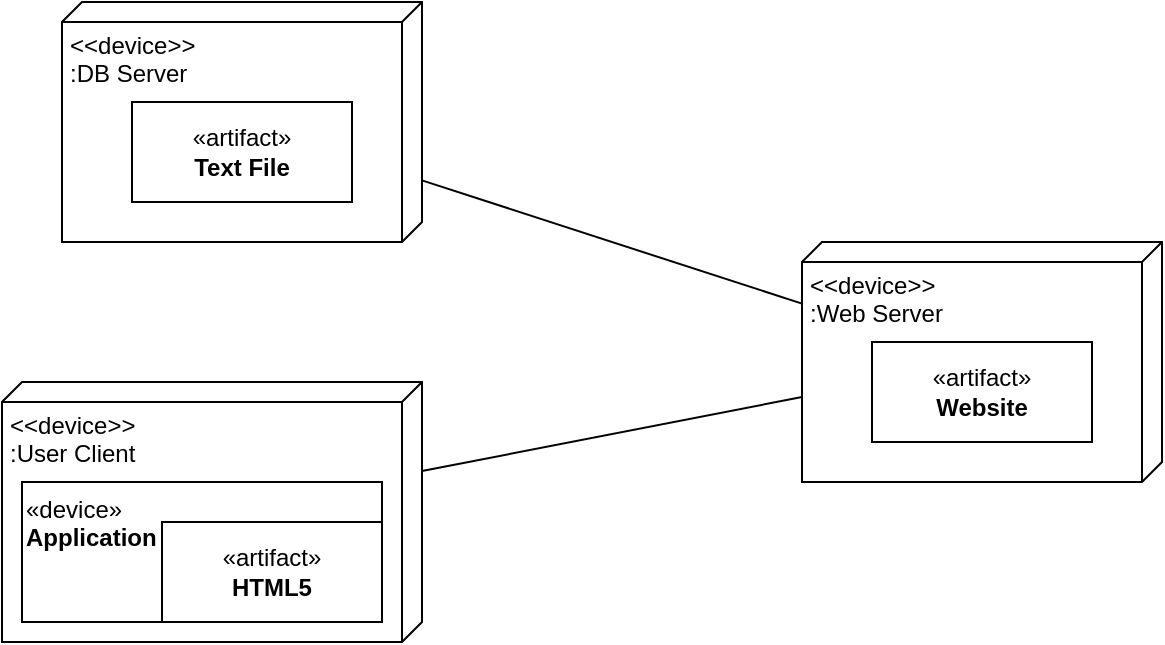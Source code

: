 <mxfile version="24.8.6">
  <diagram name="Page-1" id="2RgFvJZ56b2tRC2o2Oht">
    <mxGraphModel dx="794" dy="420" grid="1" gridSize="10" guides="1" tooltips="1" connect="1" arrows="1" fold="1" page="1" pageScale="1" pageWidth="850" pageHeight="1100" math="0" shadow="0">
      <root>
        <mxCell id="0" />
        <mxCell id="1" parent="0" />
        <mxCell id="X8aGXZLYWT5mc5Aefz2K-1" value="&amp;lt;&amp;lt;device&amp;gt;&amp;gt;&lt;div&gt;:DB Server&lt;/div&gt;" style="verticalAlign=top;align=left;spacingTop=8;spacingLeft=2;spacingRight=12;shape=cube;size=10;direction=south;fontStyle=0;html=1;whiteSpace=wrap;" vertex="1" parent="1">
          <mxGeometry x="140" y="90" width="180" height="120" as="geometry" />
        </mxCell>
        <mxCell id="X8aGXZLYWT5mc5Aefz2K-2" value="&amp;lt;&amp;lt;device&amp;gt;&amp;gt;&lt;div&gt;:Web Server&lt;/div&gt;" style="verticalAlign=top;align=left;spacingTop=8;spacingLeft=2;spacingRight=12;shape=cube;size=10;direction=south;fontStyle=0;html=1;whiteSpace=wrap;" vertex="1" parent="1">
          <mxGeometry x="510" y="210" width="180" height="120" as="geometry" />
        </mxCell>
        <mxCell id="X8aGXZLYWT5mc5Aefz2K-4" value="" style="endArrow=none;html=1;rounded=0;" edge="1" parent="1" source="X8aGXZLYWT5mc5Aefz2K-1" target="X8aGXZLYWT5mc5Aefz2K-2">
          <mxGeometry relative="1" as="geometry">
            <mxPoint x="300" y="260" as="sourcePoint" />
            <mxPoint x="460" y="260" as="targetPoint" />
          </mxGeometry>
        </mxCell>
        <mxCell id="X8aGXZLYWT5mc5Aefz2K-5" value="&amp;lt;&amp;lt;device&amp;gt;&amp;gt;&lt;div&gt;:User Client&lt;/div&gt;" style="verticalAlign=top;align=left;spacingTop=8;spacingLeft=2;spacingRight=12;shape=cube;size=10;direction=south;fontStyle=0;html=1;whiteSpace=wrap;" vertex="1" parent="1">
          <mxGeometry x="110" y="280" width="210" height="130" as="geometry" />
        </mxCell>
        <mxCell id="X8aGXZLYWT5mc5Aefz2K-6" value="" style="endArrow=none;html=1;rounded=0;" edge="1" parent="1" source="X8aGXZLYWT5mc5Aefz2K-5" target="X8aGXZLYWT5mc5Aefz2K-2">
          <mxGeometry relative="1" as="geometry">
            <mxPoint x="330" y="189" as="sourcePoint" />
            <mxPoint x="520" y="251" as="targetPoint" />
          </mxGeometry>
        </mxCell>
        <mxCell id="X8aGXZLYWT5mc5Aefz2K-7" value="«artifact»&lt;br&gt;&lt;b&gt;Text File&lt;/b&gt;" style="html=1;whiteSpace=wrap;" vertex="1" parent="1">
          <mxGeometry x="175" y="140" width="110" height="50" as="geometry" />
        </mxCell>
        <mxCell id="X8aGXZLYWT5mc5Aefz2K-8" value="«artifact»&lt;br&gt;&lt;b&gt;Website&lt;/b&gt;" style="html=1;whiteSpace=wrap;" vertex="1" parent="1">
          <mxGeometry x="545" y="260" width="110" height="50" as="geometry" />
        </mxCell>
        <mxCell id="X8aGXZLYWT5mc5Aefz2K-9" value="«device»&lt;br&gt;&lt;b&gt;Application&lt;/b&gt;" style="html=1;whiteSpace=wrap;align=left;verticalAlign=top;" vertex="1" parent="1">
          <mxGeometry x="120" y="330" width="180" height="70" as="geometry" />
        </mxCell>
        <mxCell id="X8aGXZLYWT5mc5Aefz2K-11" value="«artifact»&lt;br&gt;&lt;b&gt;HTML5&lt;/b&gt;" style="html=1;whiteSpace=wrap;" vertex="1" parent="1">
          <mxGeometry x="190" y="350" width="110" height="50" as="geometry" />
        </mxCell>
      </root>
    </mxGraphModel>
  </diagram>
</mxfile>
